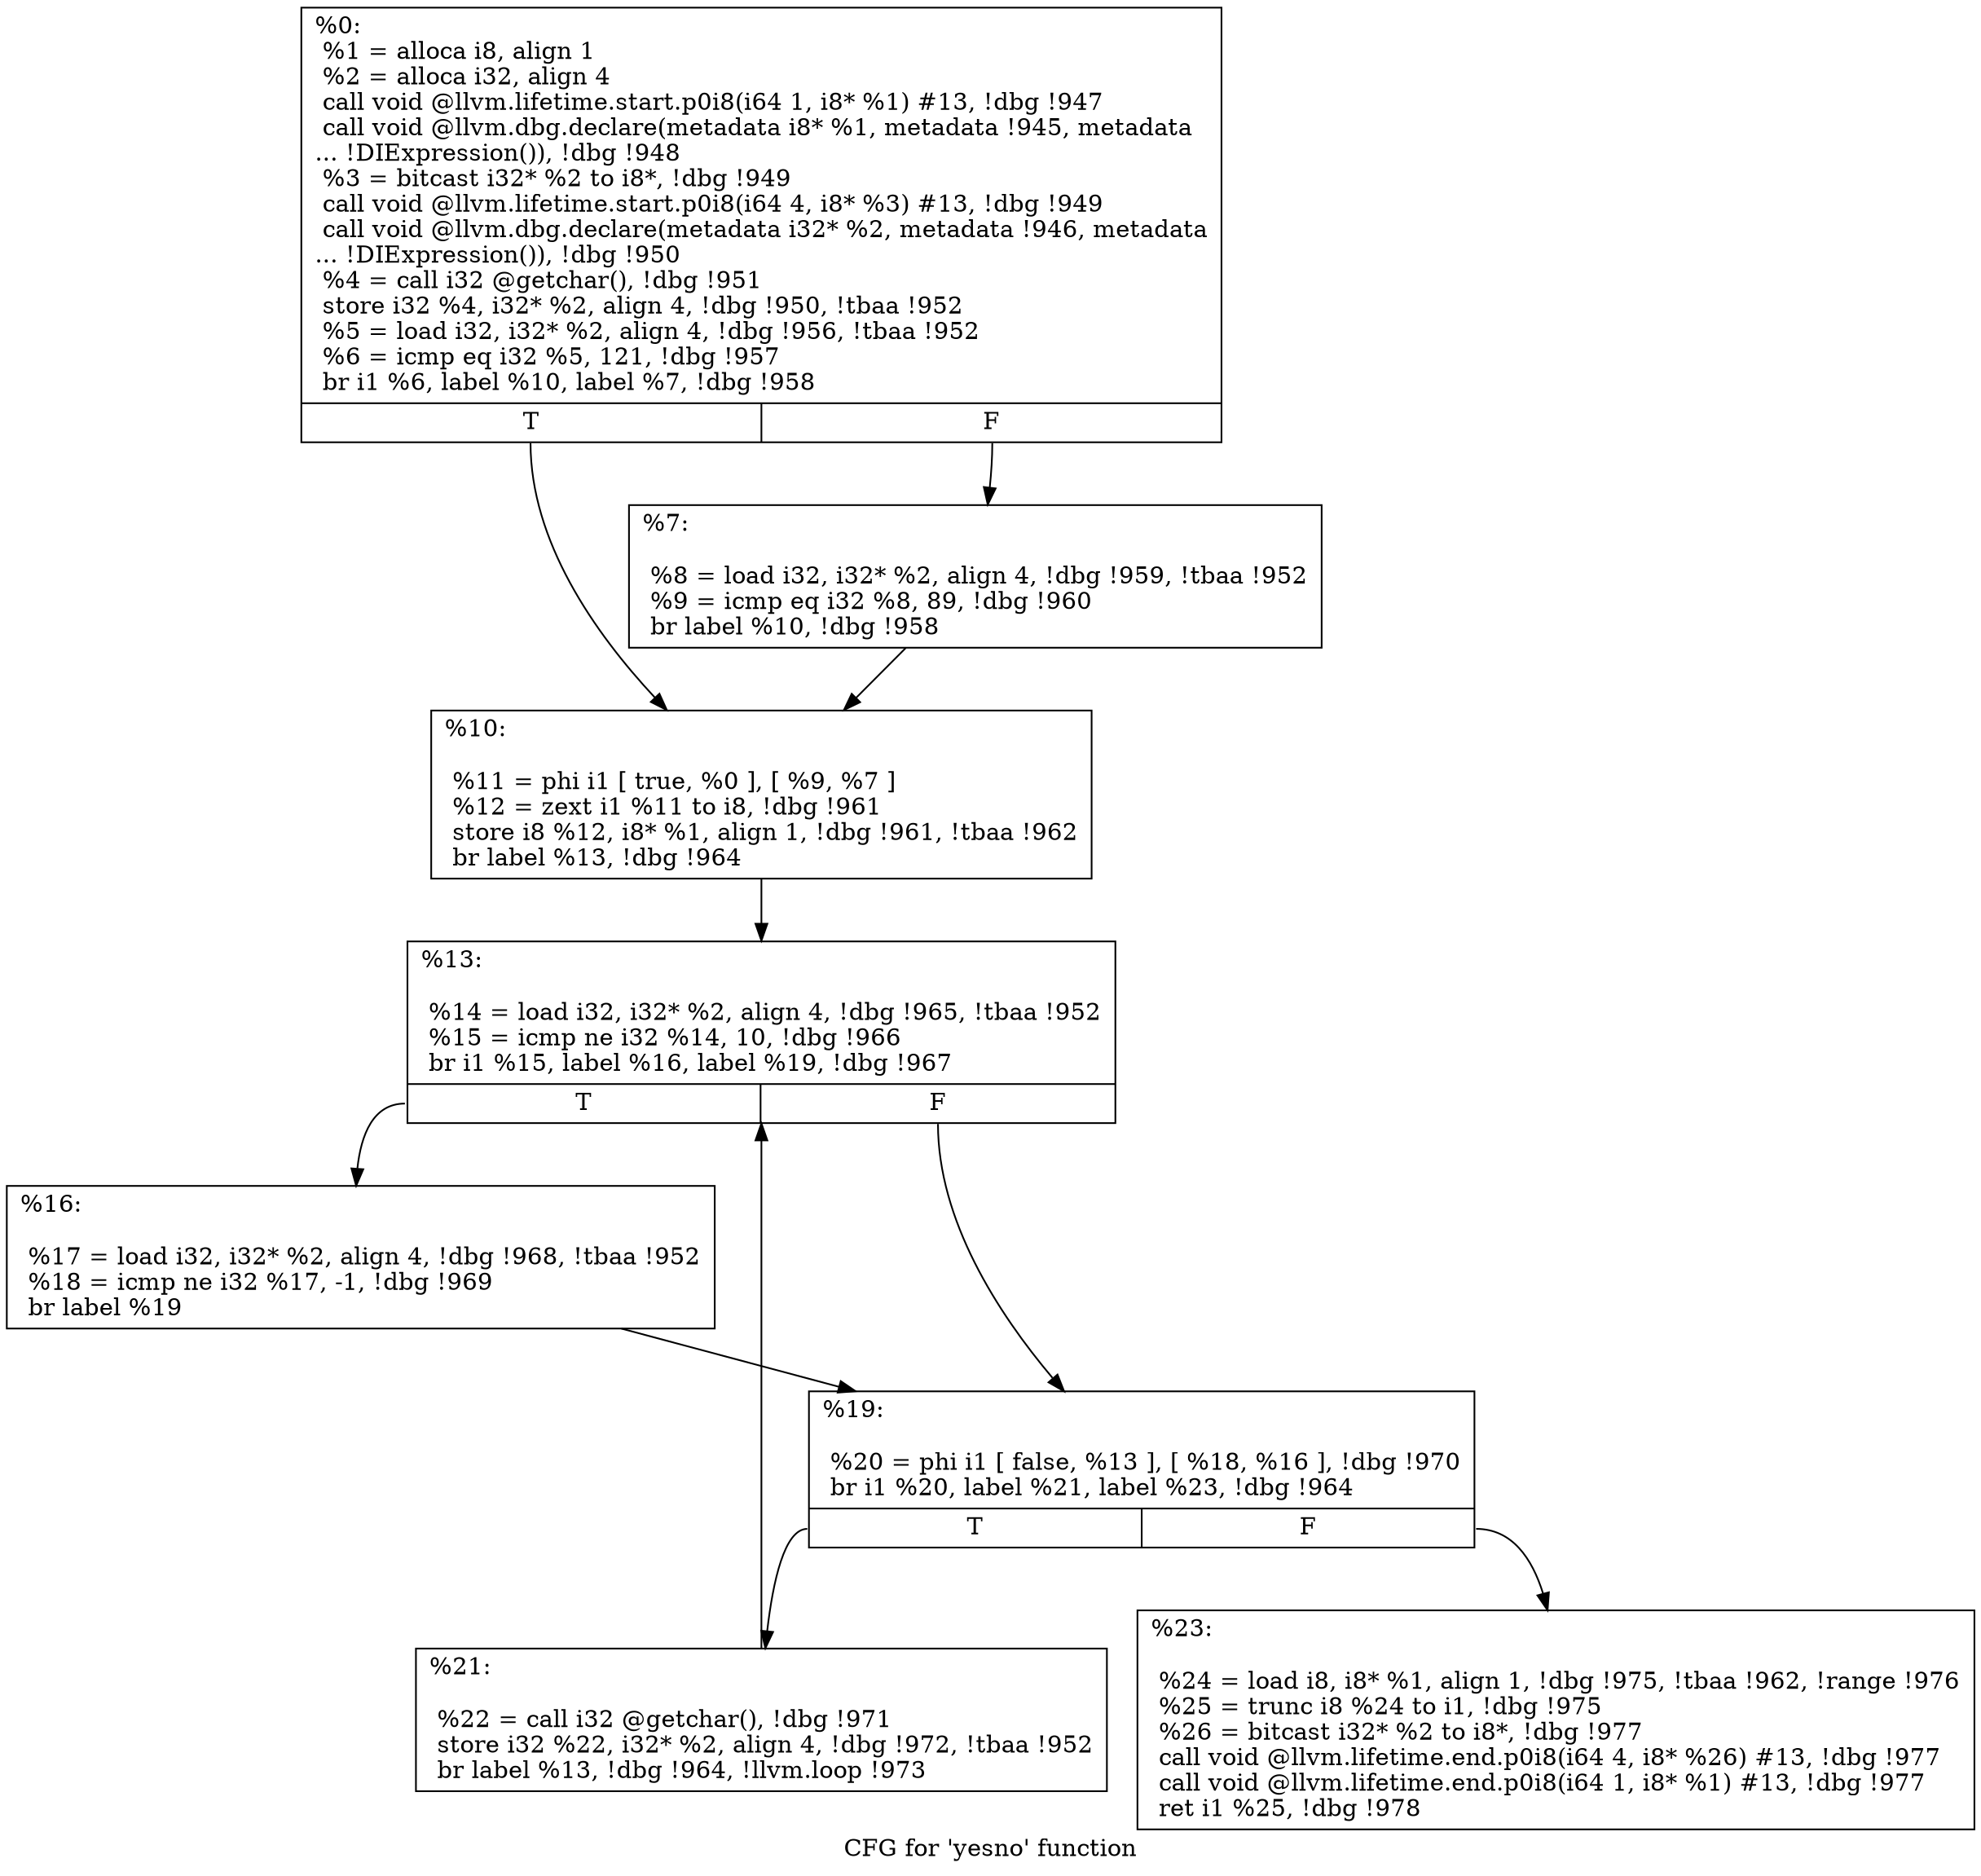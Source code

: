digraph "CFG for 'yesno' function" {
	label="CFG for 'yesno' function";

	Node0x24afae0 [shape=record,label="{%0:\l  %1 = alloca i8, align 1\l  %2 = alloca i32, align 4\l  call void @llvm.lifetime.start.p0i8(i64 1, i8* %1) #13, !dbg !947\l  call void @llvm.dbg.declare(metadata i8* %1, metadata !945, metadata\l... !DIExpression()), !dbg !948\l  %3 = bitcast i32* %2 to i8*, !dbg !949\l  call void @llvm.lifetime.start.p0i8(i64 4, i8* %3) #13, !dbg !949\l  call void @llvm.dbg.declare(metadata i32* %2, metadata !946, metadata\l... !DIExpression()), !dbg !950\l  %4 = call i32 @getchar(), !dbg !951\l  store i32 %4, i32* %2, align 4, !dbg !950, !tbaa !952\l  %5 = load i32, i32* %2, align 4, !dbg !956, !tbaa !952\l  %6 = icmp eq i32 %5, 121, !dbg !957\l  br i1 %6, label %10, label %7, !dbg !958\l|{<s0>T|<s1>F}}"];
	Node0x24afae0:s0 -> Node0x24afb80;
	Node0x24afae0:s1 -> Node0x24afb30;
	Node0x24afb30 [shape=record,label="{%7:\l\l  %8 = load i32, i32* %2, align 4, !dbg !959, !tbaa !952\l  %9 = icmp eq i32 %8, 89, !dbg !960\l  br label %10, !dbg !958\l}"];
	Node0x24afb30 -> Node0x24afb80;
	Node0x24afb80 [shape=record,label="{%10:\l\l  %11 = phi i1 [ true, %0 ], [ %9, %7 ]\l  %12 = zext i1 %11 to i8, !dbg !961\l  store i8 %12, i8* %1, align 1, !dbg !961, !tbaa !962\l  br label %13, !dbg !964\l}"];
	Node0x24afb80 -> Node0x24afbd0;
	Node0x24afbd0 [shape=record,label="{%13:\l\l  %14 = load i32, i32* %2, align 4, !dbg !965, !tbaa !952\l  %15 = icmp ne i32 %14, 10, !dbg !966\l  br i1 %15, label %16, label %19, !dbg !967\l|{<s0>T|<s1>F}}"];
	Node0x24afbd0:s0 -> Node0x24afc20;
	Node0x24afbd0:s1 -> Node0x24afc70;
	Node0x24afc20 [shape=record,label="{%16:\l\l  %17 = load i32, i32* %2, align 4, !dbg !968, !tbaa !952\l  %18 = icmp ne i32 %17, -1, !dbg !969\l  br label %19\l}"];
	Node0x24afc20 -> Node0x24afc70;
	Node0x24afc70 [shape=record,label="{%19:\l\l  %20 = phi i1 [ false, %13 ], [ %18, %16 ], !dbg !970\l  br i1 %20, label %21, label %23, !dbg !964\l|{<s0>T|<s1>F}}"];
	Node0x24afc70:s0 -> Node0x24afcc0;
	Node0x24afc70:s1 -> Node0x24afd10;
	Node0x24afcc0 [shape=record,label="{%21:\l\l  %22 = call i32 @getchar(), !dbg !971\l  store i32 %22, i32* %2, align 4, !dbg !972, !tbaa !952\l  br label %13, !dbg !964, !llvm.loop !973\l}"];
	Node0x24afcc0 -> Node0x24afbd0;
	Node0x24afd10 [shape=record,label="{%23:\l\l  %24 = load i8, i8* %1, align 1, !dbg !975, !tbaa !962, !range !976\l  %25 = trunc i8 %24 to i1, !dbg !975\l  %26 = bitcast i32* %2 to i8*, !dbg !977\l  call void @llvm.lifetime.end.p0i8(i64 4, i8* %26) #13, !dbg !977\l  call void @llvm.lifetime.end.p0i8(i64 1, i8* %1) #13, !dbg !977\l  ret i1 %25, !dbg !978\l}"];
}
